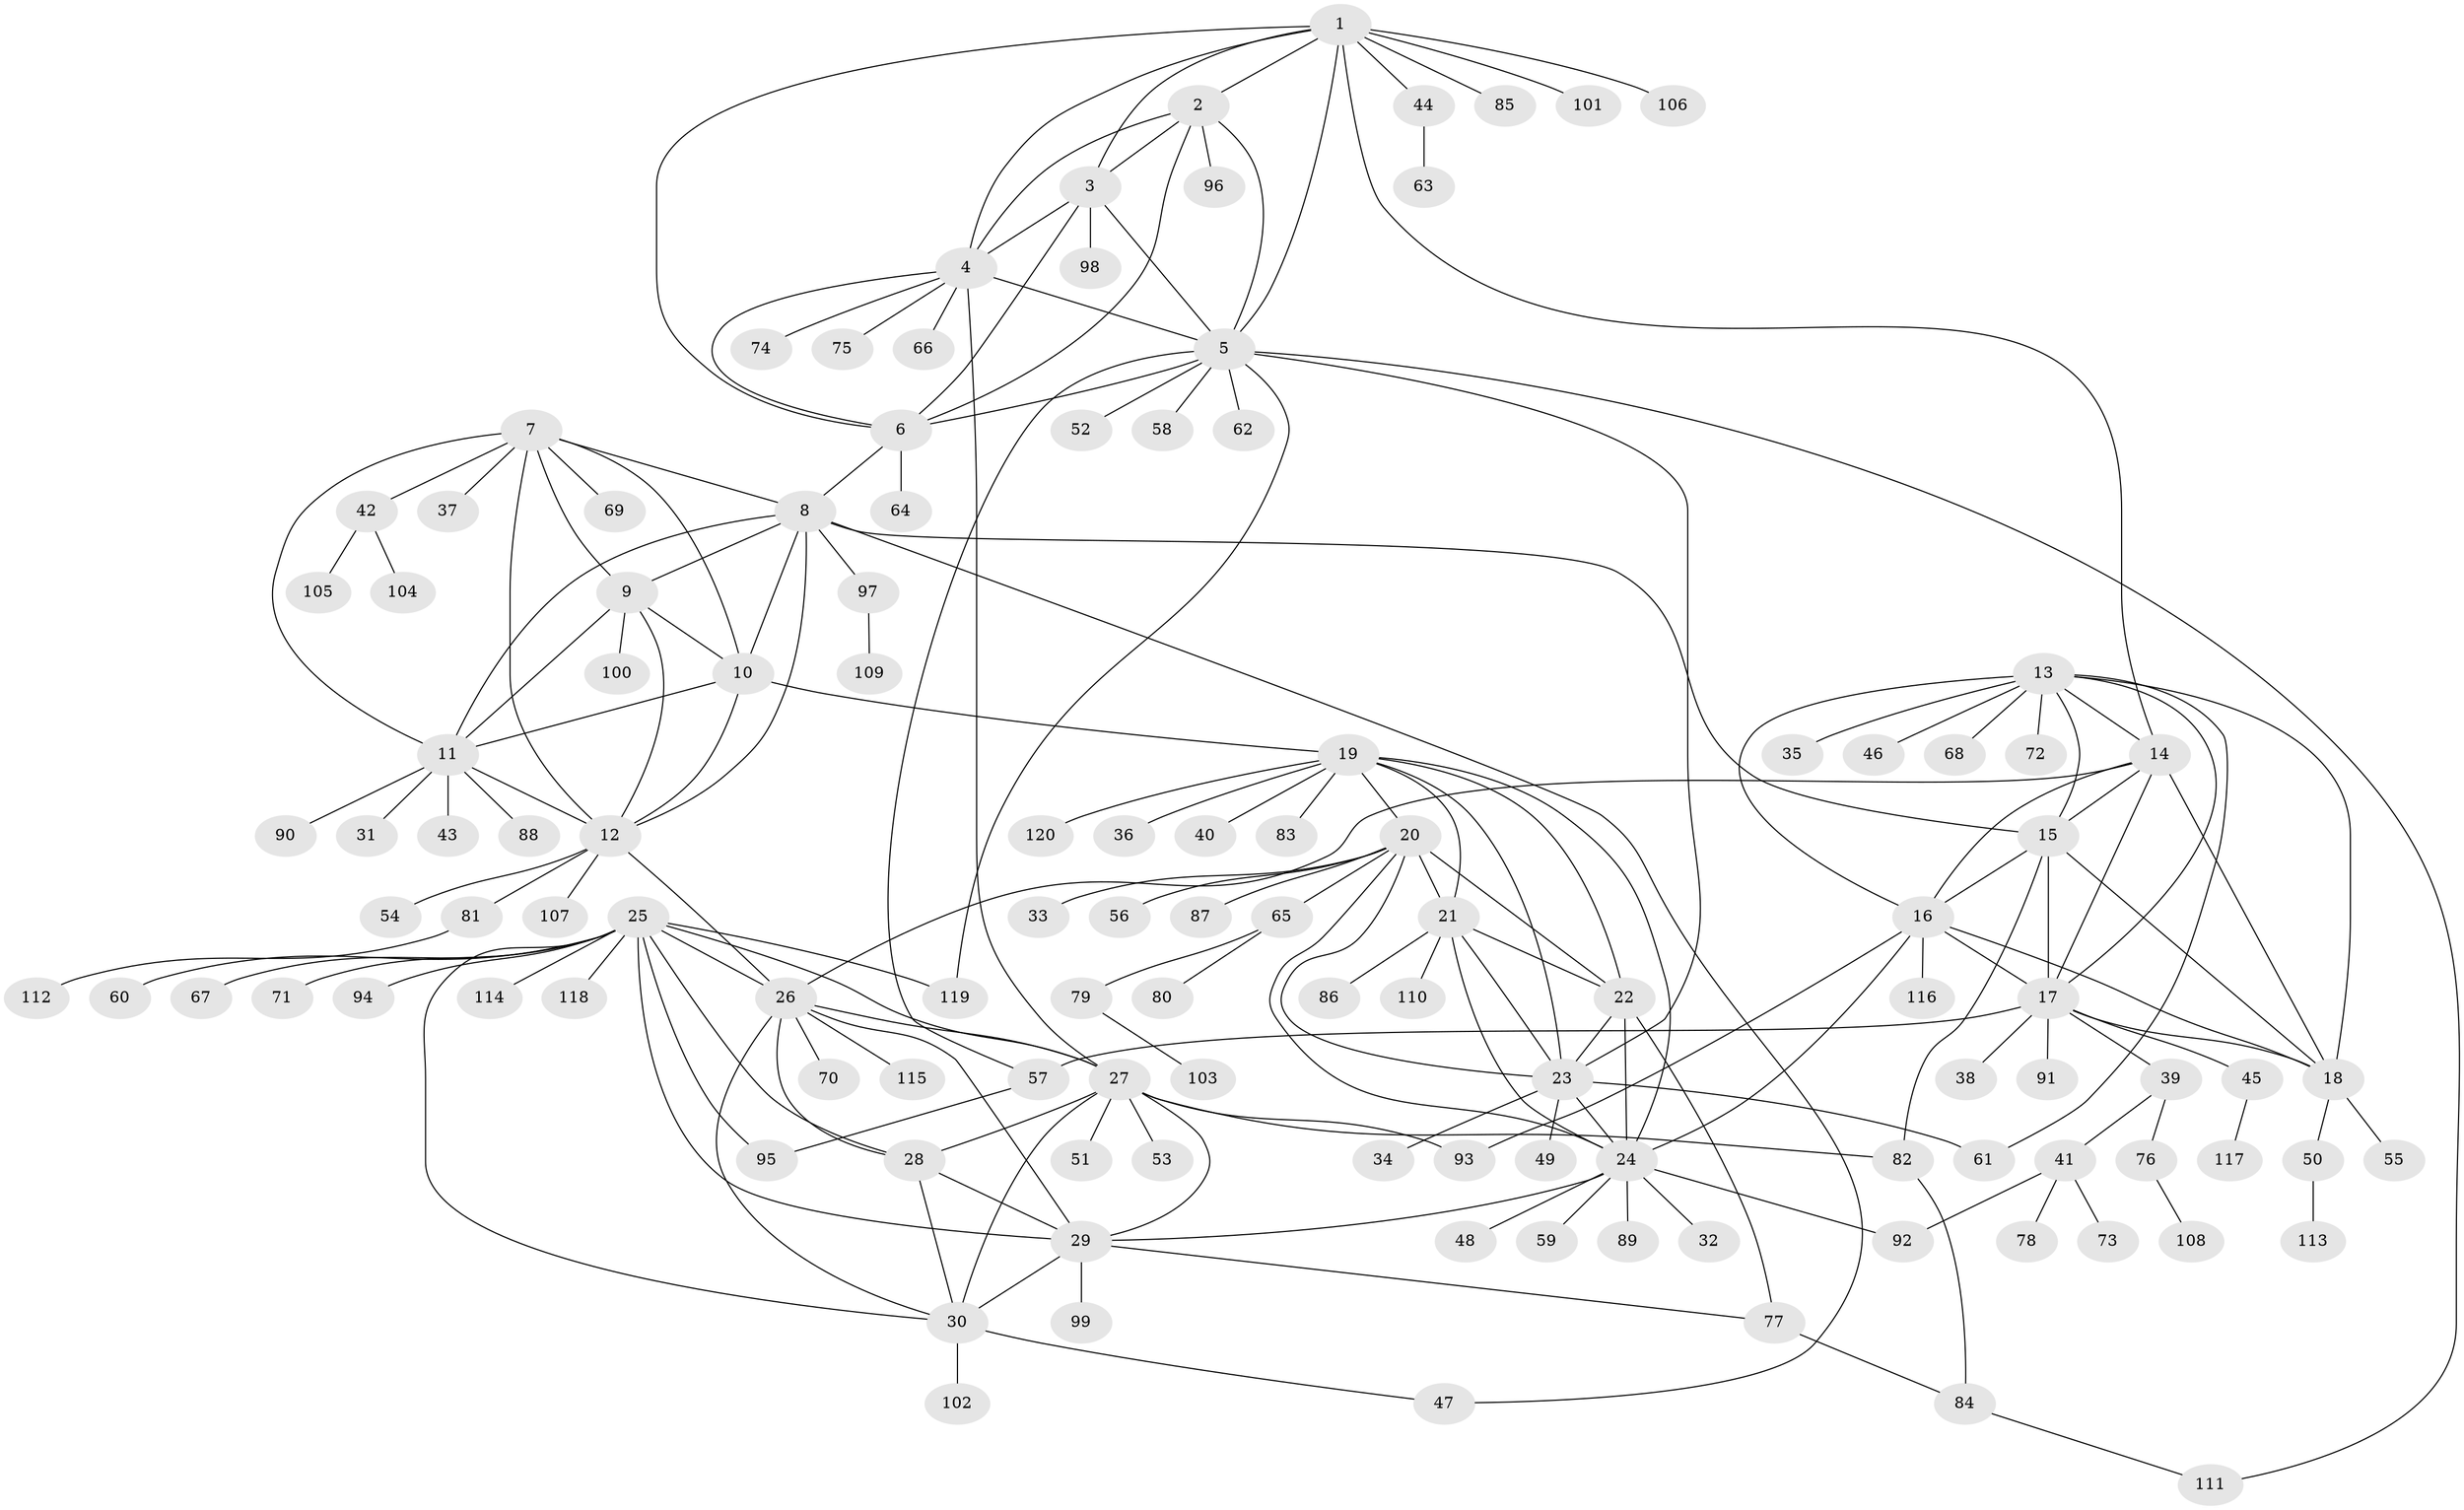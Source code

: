 // Generated by graph-tools (version 1.1) at 2025/26/03/09/25 03:26:34]
// undirected, 120 vertices, 186 edges
graph export_dot {
graph [start="1"]
  node [color=gray90,style=filled];
  1;
  2;
  3;
  4;
  5;
  6;
  7;
  8;
  9;
  10;
  11;
  12;
  13;
  14;
  15;
  16;
  17;
  18;
  19;
  20;
  21;
  22;
  23;
  24;
  25;
  26;
  27;
  28;
  29;
  30;
  31;
  32;
  33;
  34;
  35;
  36;
  37;
  38;
  39;
  40;
  41;
  42;
  43;
  44;
  45;
  46;
  47;
  48;
  49;
  50;
  51;
  52;
  53;
  54;
  55;
  56;
  57;
  58;
  59;
  60;
  61;
  62;
  63;
  64;
  65;
  66;
  67;
  68;
  69;
  70;
  71;
  72;
  73;
  74;
  75;
  76;
  77;
  78;
  79;
  80;
  81;
  82;
  83;
  84;
  85;
  86;
  87;
  88;
  89;
  90;
  91;
  92;
  93;
  94;
  95;
  96;
  97;
  98;
  99;
  100;
  101;
  102;
  103;
  104;
  105;
  106;
  107;
  108;
  109;
  110;
  111;
  112;
  113;
  114;
  115;
  116;
  117;
  118;
  119;
  120;
  1 -- 2;
  1 -- 3;
  1 -- 4;
  1 -- 5;
  1 -- 6;
  1 -- 14;
  1 -- 44;
  1 -- 85;
  1 -- 101;
  1 -- 106;
  2 -- 3;
  2 -- 4;
  2 -- 5;
  2 -- 6;
  2 -- 96;
  3 -- 4;
  3 -- 5;
  3 -- 6;
  3 -- 98;
  4 -- 5;
  4 -- 6;
  4 -- 27;
  4 -- 66;
  4 -- 74;
  4 -- 75;
  5 -- 6;
  5 -- 23;
  5 -- 52;
  5 -- 57;
  5 -- 58;
  5 -- 62;
  5 -- 111;
  5 -- 119;
  6 -- 8;
  6 -- 64;
  7 -- 8;
  7 -- 9;
  7 -- 10;
  7 -- 11;
  7 -- 12;
  7 -- 37;
  7 -- 42;
  7 -- 69;
  8 -- 9;
  8 -- 10;
  8 -- 11;
  8 -- 12;
  8 -- 15;
  8 -- 47;
  8 -- 97;
  9 -- 10;
  9 -- 11;
  9 -- 12;
  9 -- 100;
  10 -- 11;
  10 -- 12;
  10 -- 19;
  11 -- 12;
  11 -- 31;
  11 -- 43;
  11 -- 88;
  11 -- 90;
  12 -- 26;
  12 -- 54;
  12 -- 81;
  12 -- 107;
  13 -- 14;
  13 -- 15;
  13 -- 16;
  13 -- 17;
  13 -- 18;
  13 -- 35;
  13 -- 46;
  13 -- 61;
  13 -- 68;
  13 -- 72;
  14 -- 15;
  14 -- 16;
  14 -- 17;
  14 -- 18;
  14 -- 26;
  15 -- 16;
  15 -- 17;
  15 -- 18;
  15 -- 82;
  16 -- 17;
  16 -- 18;
  16 -- 24;
  16 -- 93;
  16 -- 116;
  17 -- 18;
  17 -- 38;
  17 -- 39;
  17 -- 45;
  17 -- 57;
  17 -- 91;
  18 -- 50;
  18 -- 55;
  19 -- 20;
  19 -- 21;
  19 -- 22;
  19 -- 23;
  19 -- 24;
  19 -- 36;
  19 -- 40;
  19 -- 83;
  19 -- 120;
  20 -- 21;
  20 -- 22;
  20 -- 23;
  20 -- 24;
  20 -- 33;
  20 -- 56;
  20 -- 65;
  20 -- 87;
  21 -- 22;
  21 -- 23;
  21 -- 24;
  21 -- 86;
  21 -- 110;
  22 -- 23;
  22 -- 24;
  22 -- 77;
  23 -- 24;
  23 -- 34;
  23 -- 49;
  23 -- 61;
  24 -- 29;
  24 -- 32;
  24 -- 48;
  24 -- 59;
  24 -- 89;
  24 -- 92;
  25 -- 26;
  25 -- 27;
  25 -- 28;
  25 -- 29;
  25 -- 30;
  25 -- 60;
  25 -- 67;
  25 -- 71;
  25 -- 94;
  25 -- 95;
  25 -- 114;
  25 -- 118;
  25 -- 119;
  26 -- 27;
  26 -- 28;
  26 -- 29;
  26 -- 30;
  26 -- 70;
  26 -- 115;
  27 -- 28;
  27 -- 29;
  27 -- 30;
  27 -- 51;
  27 -- 53;
  27 -- 82;
  27 -- 93;
  28 -- 29;
  28 -- 30;
  29 -- 30;
  29 -- 77;
  29 -- 99;
  30 -- 47;
  30 -- 102;
  39 -- 41;
  39 -- 76;
  41 -- 73;
  41 -- 78;
  41 -- 92;
  42 -- 104;
  42 -- 105;
  44 -- 63;
  45 -- 117;
  50 -- 113;
  57 -- 95;
  65 -- 79;
  65 -- 80;
  76 -- 108;
  77 -- 84;
  79 -- 103;
  81 -- 112;
  82 -- 84;
  84 -- 111;
  97 -- 109;
}
